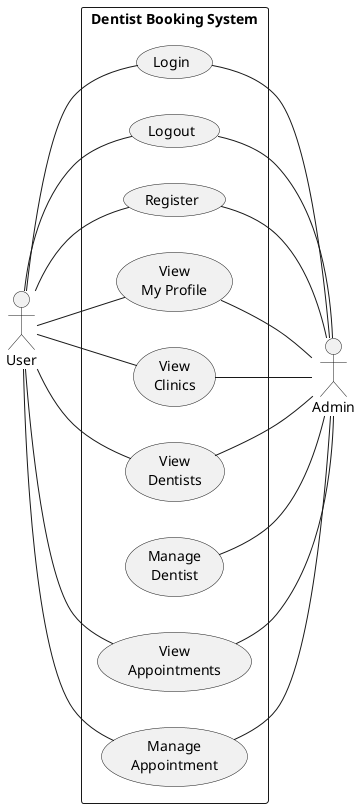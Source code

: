 @startuml VacQ System Use Case Diagram
left to right direction
actor "User" as user
rectangle "Dentist Booking System" as VacQSystem {    
    usecase "Login" as login
    usecase "Logout" as logout
    usecase "Register" as register
    usecase "View\nMy Profile" as viewUserProfile
    usecase "View\nClinics" as viewClinics
    usecase "View\nDentists" as viewDentists
    usecase "Manage\nDentist" as manageDentist
    usecase "View\nAppointments" as viewAppt
    usecase "Manage\nAppointment" as manageAppt
}

user -- register
user -- login
user -- logout
user -- viewUserProfile
user -- viewClinics
user -- viewDentists
user -- viewAppt
user -- manageAppt

actor "Admin" as admin
register -- admin
login -- admin
logout -- admin
viewUserProfile -- admin
viewClinics -- admin
viewDentists -- admin
manageDentist -- admin
viewAppt -- admin
manageAppt -- admin

@enduml